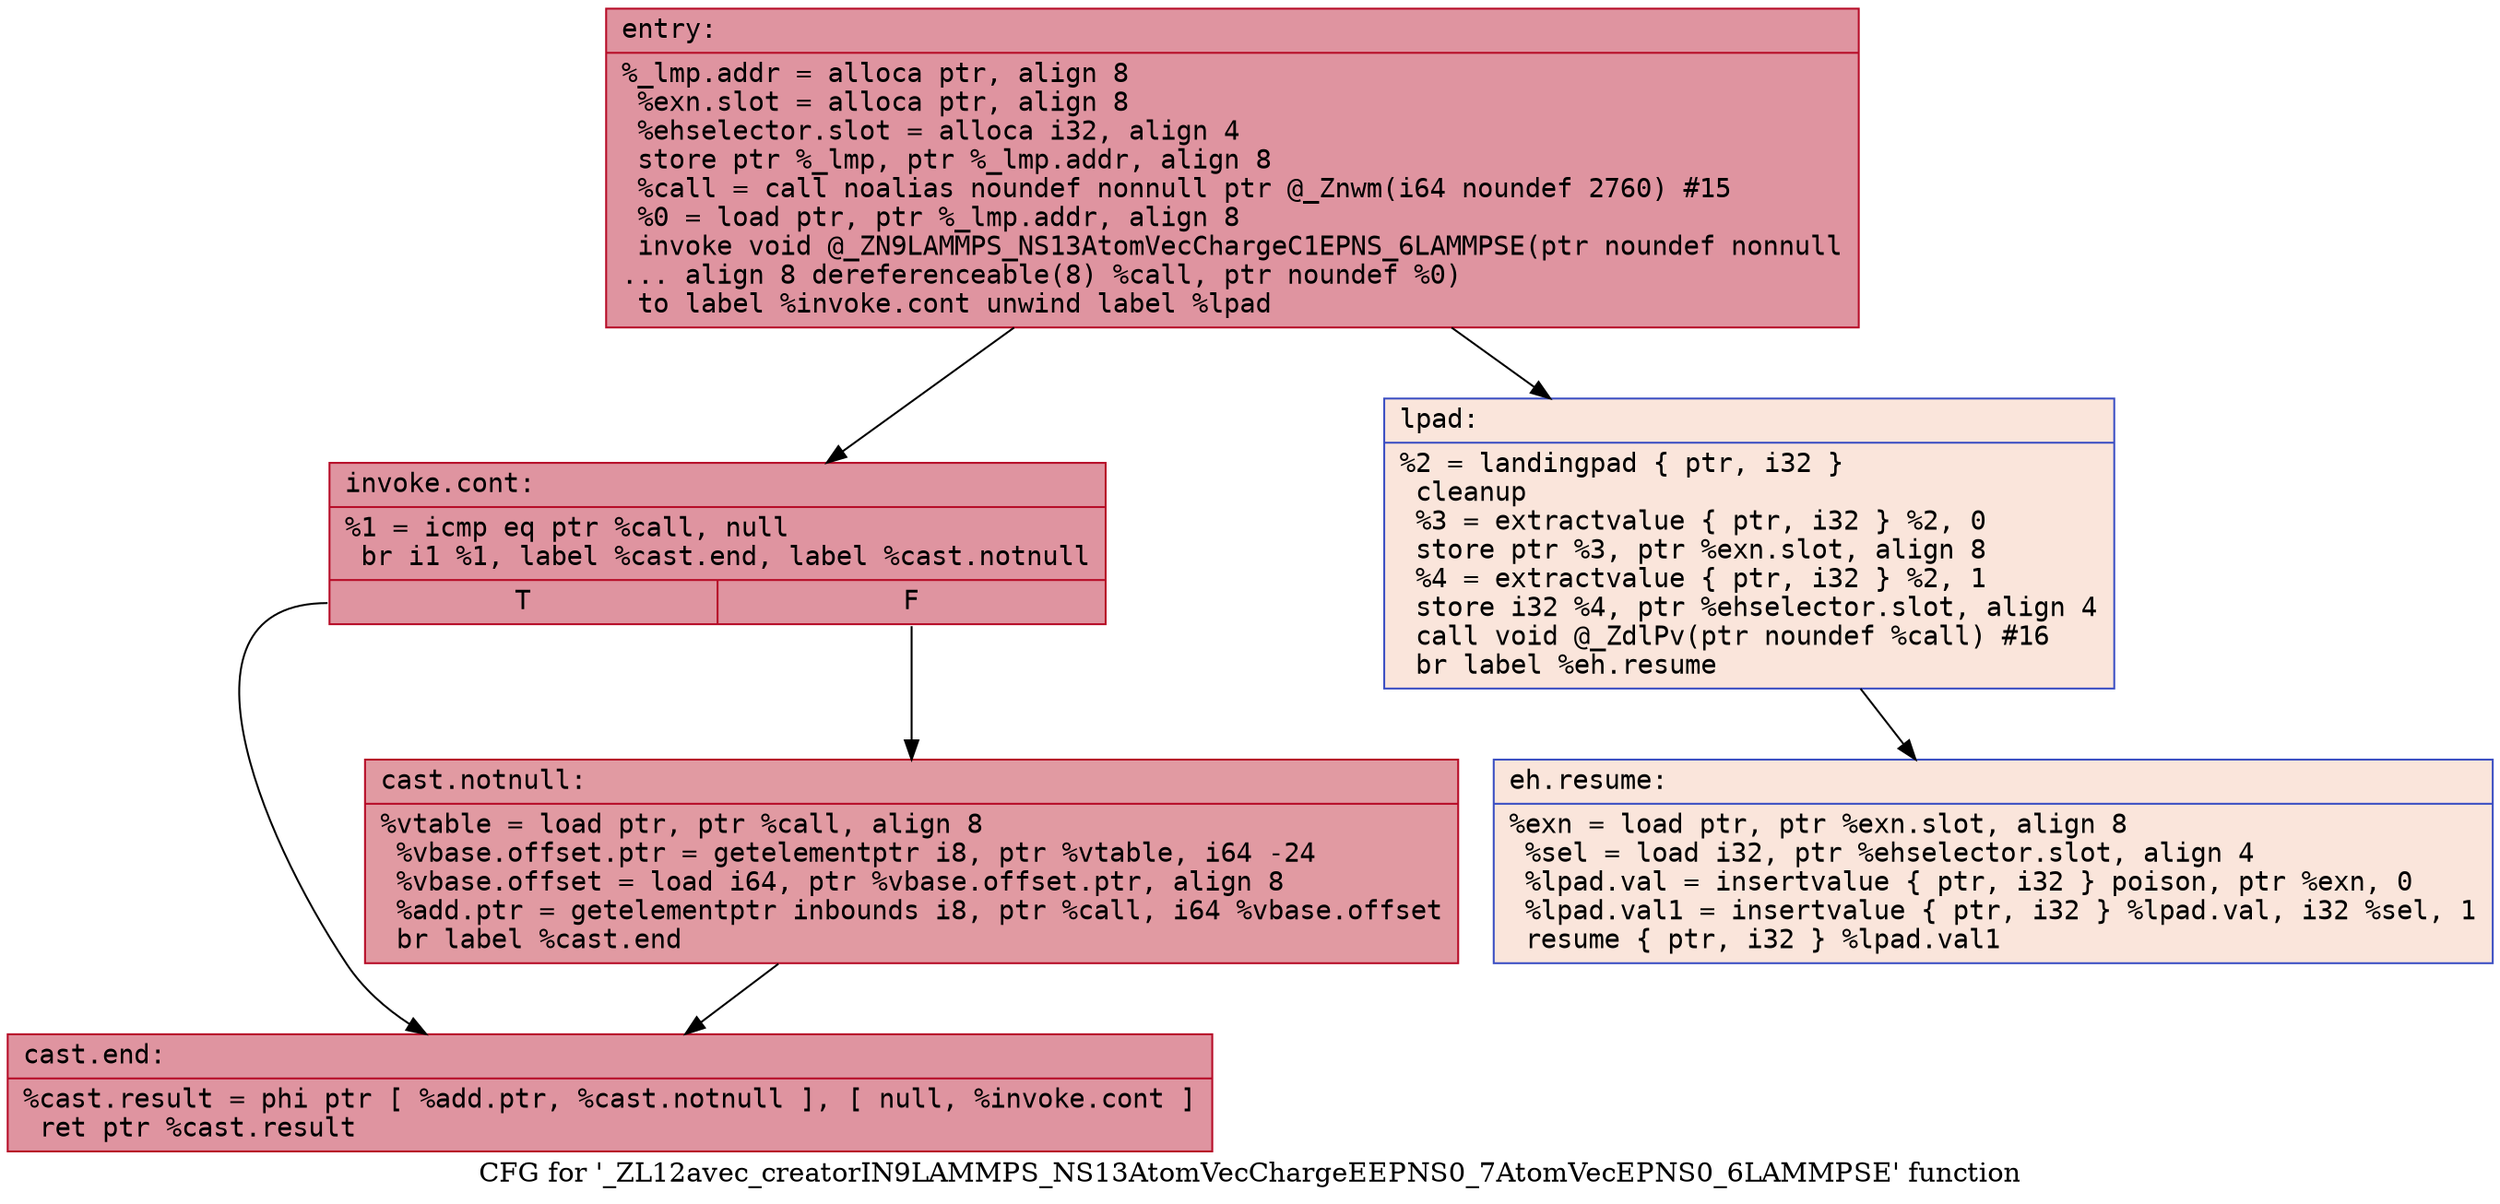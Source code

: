 digraph "CFG for '_ZL12avec_creatorIN9LAMMPS_NS13AtomVecChargeEEPNS0_7AtomVecEPNS0_6LAMMPSE' function" {
	label="CFG for '_ZL12avec_creatorIN9LAMMPS_NS13AtomVecChargeEEPNS0_7AtomVecEPNS0_6LAMMPSE' function";

	Node0x55aea8cffbd0 [shape=record,color="#b70d28ff", style=filled, fillcolor="#b70d2870" fontname="Courier",label="{entry:\l|  %_lmp.addr = alloca ptr, align 8\l  %exn.slot = alloca ptr, align 8\l  %ehselector.slot = alloca i32, align 4\l  store ptr %_lmp, ptr %_lmp.addr, align 8\l  %call = call noalias noundef nonnull ptr @_Znwm(i64 noundef 2760) #15\l  %0 = load ptr, ptr %_lmp.addr, align 8\l  invoke void @_ZN9LAMMPS_NS13AtomVecChargeC1EPNS_6LAMMPSE(ptr noundef nonnull\l... align 8 dereferenceable(8) %call, ptr noundef %0)\l          to label %invoke.cont unwind label %lpad\l}"];
	Node0x55aea8cffbd0 -> Node0x55aea8cfffe0[tooltip="entry -> invoke.cont\nProbability 100.00%" ];
	Node0x55aea8cffbd0 -> Node0x55aea8d00060[tooltip="entry -> lpad\nProbability 0.00%" ];
	Node0x55aea8cfffe0 [shape=record,color="#b70d28ff", style=filled, fillcolor="#b70d2870" fontname="Courier",label="{invoke.cont:\l|  %1 = icmp eq ptr %call, null\l  br i1 %1, label %cast.end, label %cast.notnull\l|{<s0>T|<s1>F}}"];
	Node0x55aea8cfffe0:s0 -> Node0x55aea8d003b0[tooltip="invoke.cont -> cast.end\nProbability 37.50%" ];
	Node0x55aea8cfffe0:s1 -> Node0x55aea8d00430[tooltip="invoke.cont -> cast.notnull\nProbability 62.50%" ];
	Node0x55aea8d00430 [shape=record,color="#b70d28ff", style=filled, fillcolor="#bb1b2c70" fontname="Courier",label="{cast.notnull:\l|  %vtable = load ptr, ptr %call, align 8\l  %vbase.offset.ptr = getelementptr i8, ptr %vtable, i64 -24\l  %vbase.offset = load i64, ptr %vbase.offset.ptr, align 8\l  %add.ptr = getelementptr inbounds i8, ptr %call, i64 %vbase.offset\l  br label %cast.end\l}"];
	Node0x55aea8d00430 -> Node0x55aea8d003b0[tooltip="cast.notnull -> cast.end\nProbability 100.00%" ];
	Node0x55aea8d003b0 [shape=record,color="#b70d28ff", style=filled, fillcolor="#b70d2870" fontname="Courier",label="{cast.end:\l|  %cast.result = phi ptr [ %add.ptr, %cast.notnull ], [ null, %invoke.cont ]\l  ret ptr %cast.result\l}"];
	Node0x55aea8d00060 [shape=record,color="#3d50c3ff", style=filled, fillcolor="#f4c5ad70" fontname="Courier",label="{lpad:\l|  %2 = landingpad \{ ptr, i32 \}\l          cleanup\l  %3 = extractvalue \{ ptr, i32 \} %2, 0\l  store ptr %3, ptr %exn.slot, align 8\l  %4 = extractvalue \{ ptr, i32 \} %2, 1\l  store i32 %4, ptr %ehselector.slot, align 4\l  call void @_ZdlPv(ptr noundef %call) #16\l  br label %eh.resume\l}"];
	Node0x55aea8d00060 -> Node0x55aea8d00ef0[tooltip="lpad -> eh.resume\nProbability 100.00%" ];
	Node0x55aea8d00ef0 [shape=record,color="#3d50c3ff", style=filled, fillcolor="#f4c5ad70" fontname="Courier",label="{eh.resume:\l|  %exn = load ptr, ptr %exn.slot, align 8\l  %sel = load i32, ptr %ehselector.slot, align 4\l  %lpad.val = insertvalue \{ ptr, i32 \} poison, ptr %exn, 0\l  %lpad.val1 = insertvalue \{ ptr, i32 \} %lpad.val, i32 %sel, 1\l  resume \{ ptr, i32 \} %lpad.val1\l}"];
}

